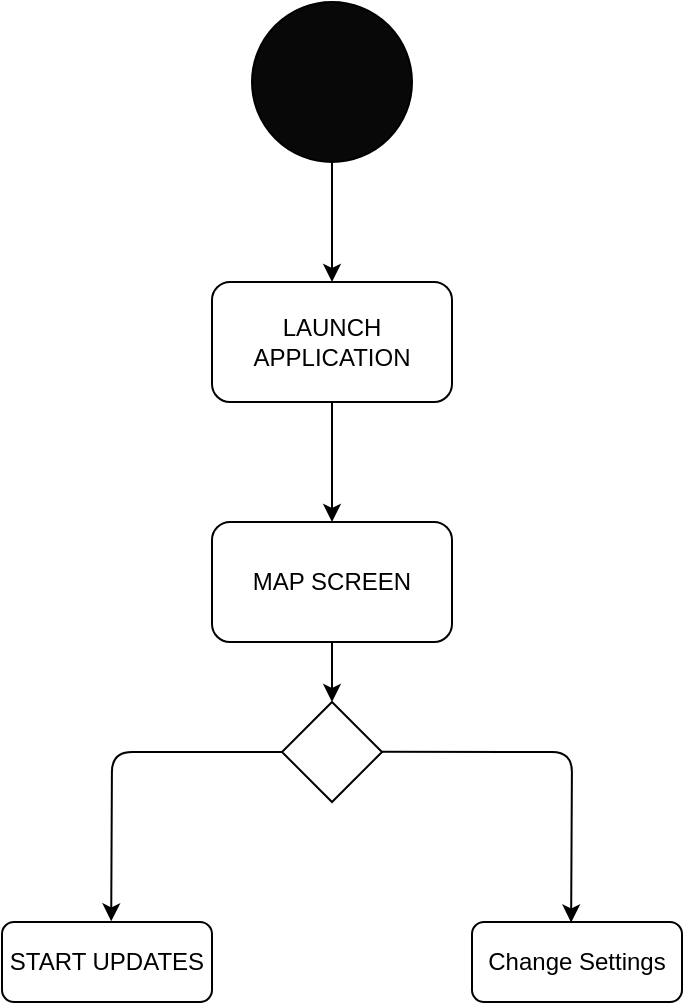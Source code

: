 <mxfile version="15.2.9" type="github">
  <diagram id="jQZXFjo3gE5EWpctIJgx" name="Page-1">
    <mxGraphModel dx="1306" dy="699" grid="1" gridSize="10" guides="1" tooltips="1" connect="1" arrows="1" fold="1" page="1" pageScale="1" pageWidth="850" pageHeight="1100" math="0" shadow="0">
      <root>
        <mxCell id="0" />
        <mxCell id="1" parent="0" />
        <mxCell id="J_TzvKWdbOUgN1X-5O3e-1" value="" style="ellipse;whiteSpace=wrap;html=1;aspect=fixed;fillColor=#080808;" vertex="1" parent="1">
          <mxGeometry x="350" y="30" width="80" height="80" as="geometry" />
        </mxCell>
        <mxCell id="J_TzvKWdbOUgN1X-5O3e-2" value="" style="endArrow=classic;html=1;exitX=0.5;exitY=1;exitDx=0;exitDy=0;" edge="1" parent="1" source="J_TzvKWdbOUgN1X-5O3e-1">
          <mxGeometry width="50" height="50" relative="1" as="geometry">
            <mxPoint x="400" y="380" as="sourcePoint" />
            <mxPoint x="390" y="170" as="targetPoint" />
          </mxGeometry>
        </mxCell>
        <mxCell id="J_TzvKWdbOUgN1X-5O3e-3" value="LAUNCH APPLICATION" style="rounded=1;whiteSpace=wrap;html=1;" vertex="1" parent="1">
          <mxGeometry x="330" y="170" width="120" height="60" as="geometry" />
        </mxCell>
        <mxCell id="J_TzvKWdbOUgN1X-5O3e-4" value="MAP SCREEN" style="rounded=1;whiteSpace=wrap;html=1;" vertex="1" parent="1">
          <mxGeometry x="330" y="290" width="120" height="60" as="geometry" />
        </mxCell>
        <mxCell id="J_TzvKWdbOUgN1X-5O3e-5" value="" style="endArrow=classic;html=1;exitX=0.5;exitY=1;exitDx=0;exitDy=0;" edge="1" parent="1" source="J_TzvKWdbOUgN1X-5O3e-3">
          <mxGeometry width="50" height="50" relative="1" as="geometry">
            <mxPoint x="400" y="380" as="sourcePoint" />
            <mxPoint x="390" y="290" as="targetPoint" />
          </mxGeometry>
        </mxCell>
        <mxCell id="J_TzvKWdbOUgN1X-5O3e-6" value="" style="rhombus;whiteSpace=wrap;html=1;" vertex="1" parent="1">
          <mxGeometry x="365" y="380" width="50" height="50" as="geometry" />
        </mxCell>
        <mxCell id="J_TzvKWdbOUgN1X-5O3e-7" value="" style="endArrow=classic;html=1;entryX=0.5;entryY=0;entryDx=0;entryDy=0;" edge="1" parent="1" target="J_TzvKWdbOUgN1X-5O3e-6">
          <mxGeometry width="50" height="50" relative="1" as="geometry">
            <mxPoint x="390" y="350" as="sourcePoint" />
            <mxPoint x="450" y="330" as="targetPoint" />
          </mxGeometry>
        </mxCell>
        <mxCell id="J_TzvKWdbOUgN1X-5O3e-12" value="" style="endArrow=classic;html=1;exitX=0;exitY=0.5;exitDx=0;exitDy=0;entryX=0.52;entryY=-0.008;entryDx=0;entryDy=0;entryPerimeter=0;" edge="1" parent="1" source="J_TzvKWdbOUgN1X-5O3e-6" target="J_TzvKWdbOUgN1X-5O3e-13">
          <mxGeometry width="50" height="50" relative="1" as="geometry">
            <mxPoint x="270" y="470" as="sourcePoint" />
            <mxPoint x="310" y="490" as="targetPoint" />
            <Array as="points">
              <mxPoint x="280" y="405" />
            </Array>
          </mxGeometry>
        </mxCell>
        <mxCell id="J_TzvKWdbOUgN1X-5O3e-13" value="START UPDATES" style="rounded=1;whiteSpace=wrap;html=1;" vertex="1" parent="1">
          <mxGeometry x="225" y="490" width="105" height="40" as="geometry" />
        </mxCell>
        <mxCell id="J_TzvKWdbOUgN1X-5O3e-17" value="" style="endArrow=classic;html=1;entryX=0.472;entryY=0.006;entryDx=0;entryDy=0;entryPerimeter=0;" edge="1" parent="1" target="J_TzvKWdbOUgN1X-5O3e-18">
          <mxGeometry width="50" height="50" relative="1" as="geometry">
            <mxPoint x="415" y="404.86" as="sourcePoint" />
            <mxPoint x="510" y="480" as="targetPoint" />
            <Array as="points">
              <mxPoint x="510" y="405" />
            </Array>
          </mxGeometry>
        </mxCell>
        <mxCell id="J_TzvKWdbOUgN1X-5O3e-18" value="Change Settings" style="rounded=1;whiteSpace=wrap;html=1;" vertex="1" parent="1">
          <mxGeometry x="460" y="490" width="105" height="40" as="geometry" />
        </mxCell>
      </root>
    </mxGraphModel>
  </diagram>
</mxfile>
